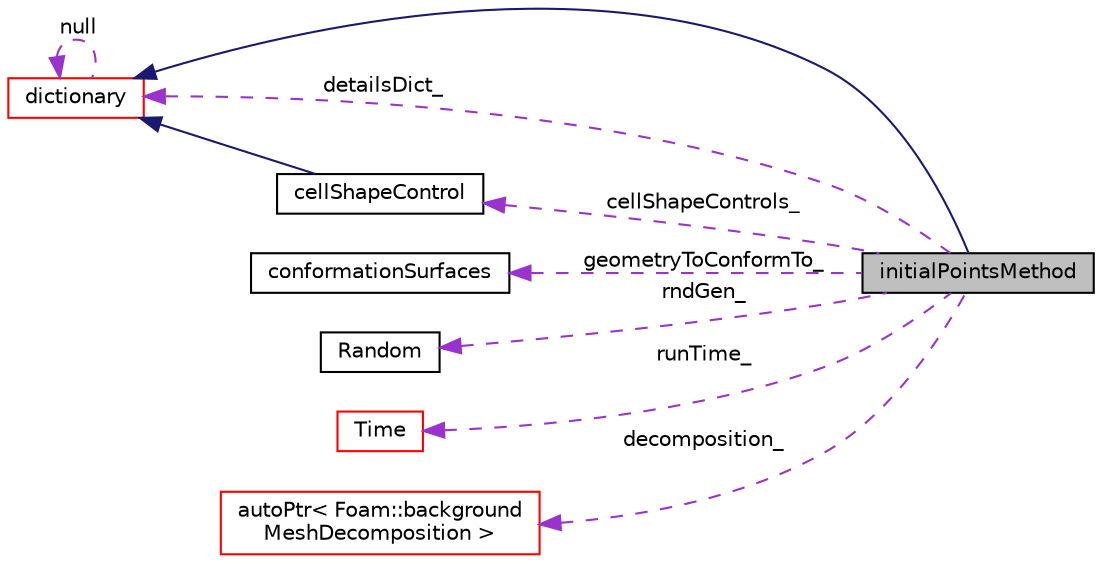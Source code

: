 digraph "initialPointsMethod"
{
  bgcolor="transparent";
  edge [fontname="Helvetica",fontsize="10",labelfontname="Helvetica",labelfontsize="10"];
  node [fontname="Helvetica",fontsize="10",shape=record];
  rankdir="LR";
  Node1 [label="initialPointsMethod",height=0.2,width=0.4,color="black", fillcolor="grey75", style="filled" fontcolor="black"];
  Node2 -> Node1 [dir="back",color="midnightblue",fontsize="10",style="solid",fontname="Helvetica"];
  Node2 [label="dictionary",height=0.2,width=0.4,color="red",URL="$classFoam_1_1dictionary.html",tooltip="A list of keyword definitions, which are a keyword followed by a number of values (eg..."];
  Node2 -> Node2 [dir="back",color="darkorchid3",fontsize="10",style="dashed",label=" null" ,fontname="Helvetica"];
  Node3 -> Node1 [dir="back",color="darkorchid3",fontsize="10",style="dashed",label=" cellShapeControls_" ,fontname="Helvetica"];
  Node3 [label="cellShapeControl",height=0.2,width=0.4,color="black",URL="$classFoam_1_1cellShapeControl.html"];
  Node2 -> Node3 [dir="back",color="midnightblue",fontsize="10",style="solid",fontname="Helvetica"];
  Node2 -> Node1 [dir="back",color="darkorchid3",fontsize="10",style="dashed",label=" detailsDict_" ,fontname="Helvetica"];
  Node4 -> Node1 [dir="back",color="darkorchid3",fontsize="10",style="dashed",label=" geometryToConformTo_" ,fontname="Helvetica"];
  Node4 [label="conformationSurfaces",height=0.2,width=0.4,color="black",URL="$classFoam_1_1conformationSurfaces.html"];
  Node5 -> Node1 [dir="back",color="darkorchid3",fontsize="10",style="dashed",label=" rndGen_" ,fontname="Helvetica"];
  Node5 [label="Random",height=0.2,width=0.4,color="black",URL="$classFoam_1_1Random.html",tooltip="Random number generator. "];
  Node6 -> Node1 [dir="back",color="darkorchid3",fontsize="10",style="dashed",label=" runTime_" ,fontname="Helvetica"];
  Node6 [label="Time",height=0.2,width=0.4,color="red",URL="$classFoam_1_1Time.html",tooltip="Class to control time during OpenFOAM simulations that is also the top-level objectRegistry. "];
  Node7 -> Node1 [dir="back",color="darkorchid3",fontsize="10",style="dashed",label=" decomposition_" ,fontname="Helvetica"];
  Node7 [label="autoPtr\< Foam::background\lMeshDecomposition \>",height=0.2,width=0.4,color="red",URL="$classFoam_1_1autoPtr.html"];
}
